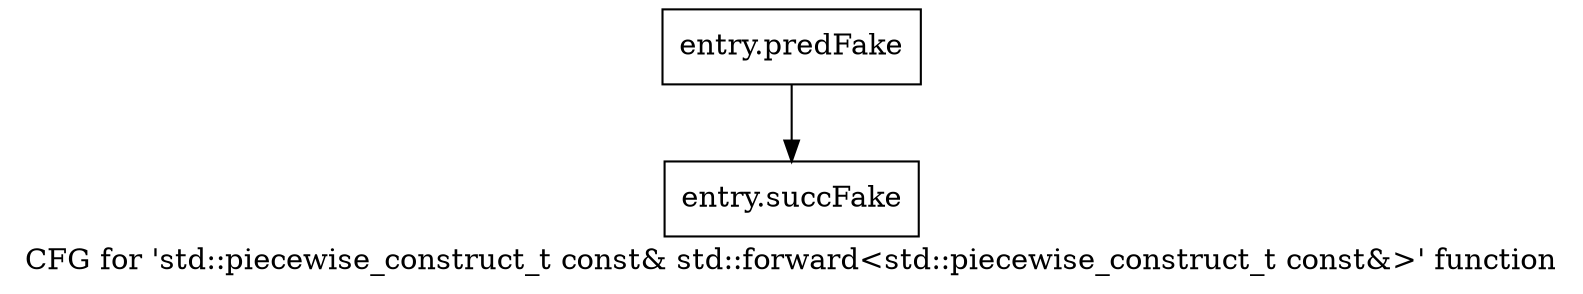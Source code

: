 digraph "CFG for 'std::piecewise_construct_t const& std::forward\<std::piecewise_construct_t const&\>' function" {
	label="CFG for 'std::piecewise_construct_t const& std::forward\<std::piecewise_construct_t const&\>' function";

	Node0x432a740 [shape=record,filename="",linenumber="",label="{entry.predFake}"];
	Node0x432a740 -> Node0x441f2e0[ callList="" memoryops="" filename="/tools/Xilinx/Vitis_HLS/2022.1/tps/lnx64/gcc-8.3.0/lib/gcc/x86_64-pc-linux-gnu/8.3.0/../../../../include/c++/8.3.0/bits/move.h" execusionnum="18"];
	Node0x441f2e0 [shape=record,filename="/tools/Xilinx/Vitis_HLS/2022.1/tps/lnx64/gcc-8.3.0/lib/gcc/x86_64-pc-linux-gnu/8.3.0/../../../../include/c++/8.3.0/bits/move.h",linenumber="75",label="{entry.succFake}"];
}

